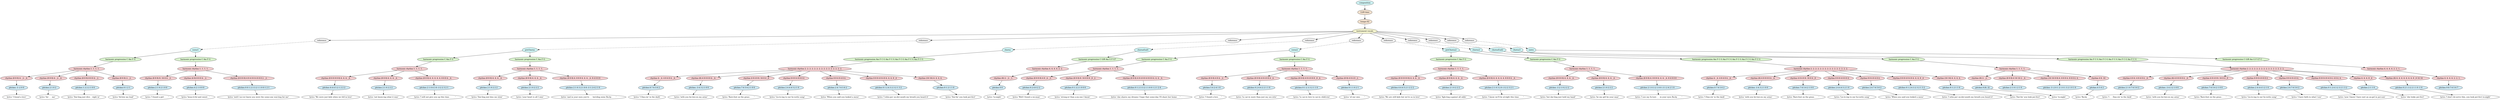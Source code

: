 digraph compositionModel {
    graph [ordering="out"];
    n0 [fillcolor="#cef2f3",style="filled",label="composition"];
    n1 [fillcolor="#f3e1ce",style="filled",label="12/8 time"];
    n0 -> n1;
    n2 [fillcolor="#f3e1ce",style="filled",label="tempo 62"];
    n1 -> n2;
    n3 [fillcolor="#f3f3ce",style="filled",label="instrument vocals"];
    n2 -> n3;
    n4 [fillcolor="#f0f0f0",style="filled",label="reference"];
    n3 -> n4;
    n5 [fillcolor="#f0f0f0",style="filled",label="reference"];
    n3 -> n5;
    n6 [fillcolor="#f0f0f0",style="filled",label="reference"];
    n3 -> n6;
    n7 [fillcolor="#f0f0f0",style="filled",label="reference"];
    n3 -> n7;
    n8 [fillcolor="#f0f0f0",style="filled",label="reference"];
    n3 -> n8;
    n9 [fillcolor="#f0f0f0",style="filled",label="reference"];
    n3 -> n9;
    n10 [fillcolor="#f0f0f0",style="filled",label="reference"];
    n3 -> n10;
    n11 [fillcolor="#f0f0f0",style="filled",label="reference"];
    n3 -> n11;
    n12 [fillcolor="#f0f0f0",style="filled",label="reference"];
    n3 -> n12;
    n13 [fillcolor="#f0f0f0",style="filled",label="reference"];
    n3 -> n13;
    n14 [fillcolor="#cef2f3",style="filled",label="verse1"];
    n15 [fillcolor="#daf3ce",style="filled",label="harmonic progression C Am F G"];
    n14 -> n15;
    n16 [fillcolor="#f3ced0",style="filled",label="harmonic rhythm 1. 1. 1. 1."];
    n15 -> n16;
    n17 [fillcolor="#f3ced0",style="filled",label="rhythm (8 8 8) 4. _2. _4."];
    n16 -> n17;
    n18 [fillcolor="#cee8f3",style="filled",label="pitches -3 -2 0 0"];
    n17 -> n18;
    n19 [fillcolor="white",style="filled",label="lyrics 'I found a love'"];
    n18 -> n19;
    n20 [fillcolor="#f3ced0",style="filled",label="rhythm (8 8 8) 4. _2. _4."];
    n16 -> n20;
    n21 [fillcolor="#cee8f3",style="filled",label="pitches 2 1 0 2"];
    n20 -> n21;
    n22 [fillcolor="white",style="filled",label="lyrics 'for _ _ me'"];
    n21 -> n22;
    n23 [fillcolor="#f3ced0",style="filled",label="rhythm (8 8 8) 8 8 8 4. _2."];
    n16 -> n23;
    n24 [fillcolor="#cee8f3",style="filled",label="pitches 1 2 2 2 1 0 0"];
    n23 -> n24;
    n25 [fillcolor="white",style="filled",label="lyrics 'Dar-ling just dive _ right in'"];
    n24 -> n25;
    n26 [fillcolor="#f3ced0",style="filled",label="rhythm (8 8 8) 2. _2."];
    n16 -> n26;
    n27 [fillcolor="#cee8f3",style="filled",label="pitches 0 1 2 1"];
    n26 -> n27;
    n28 [fillcolor="white",style="filled",label="lyrics 'fol-low my lead'"];
    n27 -> n28;
    n29 [fillcolor="#daf3ce",style="filled",label="harmonic progression C Am F G"];
    n14 -> n29;
    n30 [fillcolor="#f3ced0",style="filled",label="harmonic rhythm 1. 1. 1. 1."];
    n29 -> n30;
    n31 [fillcolor="#f3ced0",style="filled",label="rhythm (8 8 8) 8. 16 8 4. _2."];
    n30 -> n31;
    n32 [fillcolor="#cee8f3",style="filled",label="pitches 2 1 0 2 1 0 0"];
    n31 -> n32;
    n33 [fillcolor="white",style="filled",label="lyrics 'I found a girl _ _ _'"];
    n32 -> n33;
    n34 [fillcolor="#f3ced0",style="filled",label="rhythm (4 8) 8 8 8 4. _2."];
    n30 -> n34;
    n35 [fillcolor="#cee8f3",style="filled",label="pitches 4 2 1 0 0 0"];
    n34 -> n35;
    n36 [fillcolor="white",style="filled",label="lyrics 'beau-ti-ful and sweet _'"];
    n35 -> n36;
    n37 [fillcolor="#f3ced0",style="filled",label="rhythm (8 8 8 8) 4 8 4 8 8 4 8 8 8 2. _2."];
    n30 -> n37;
    n38 [fillcolor="#cee8f3",style="filled",label="pitches 0 0 1 2 3 3 2 1 1 0 0 1 2 1"];
    n37 -> n38;
    n39 [fillcolor="white",style="filled",label="lyrics 'well I ne-ver knew you were the some-one wai-ting for me'"];
    n38 -> n39;
    n40 [fillcolor="#cef2f3",style="filled",label="preChorus"];
    n41 [fillcolor="#daf3ce",style="filled",label="harmonic progression C Am F G"];
    n40 -> n41;
    n42 [fillcolor="#f3ced0",style="filled",label="harmonic rhythm 1. 1. 1. 1."];
    n41 -> n42;
    n43 [fillcolor="#f3ced0",style="filled",label="rhythm (8 8 8 8 8 8) 4. 4. 4. _4."];
    n42 -> n43;
    n44 [fillcolor="#cee8f3",style="filled",label="pitches 4 4 4 5 2 1 2 2 2"];
    n43 -> n44;
    n45 [fillcolor="white",style="filled",label="lyrics 'We were just kids when we fell in love'"];
    n44 -> n45;
    n46 [fillcolor="#f3ced0",style="filled",label="rhythm (8 8 8) 4. 4. 4. _4."];
    n42 -> n46;
    n47 [fillcolor="#cee8f3",style="filled",label="pitches 2 1 0 2 2 2"];
    n46 -> n47;
    n48 [fillcolor="white",style="filled",label="lyrics 'not know-ing what it was'"];
    n47 -> n48;
    n49 [fillcolor="#f3ced0",style="filled",label="rhythm (8 8 8) 4. 4. 4. 4. 4. 8 8 8 4. _4."];
    n42 -> n49;
    n50 [fillcolor="#cee8f3",style="filled",label="pitches 2 1 0 4 3 0 -3 2 2 3 2 1"];
    n49 -> n50;
    n51 [fillcolor="white",style="filled",label="lyrics 'I will not give you up this time _ _ _ _'"];
    n50 -> n51;
    n52 [fillcolor="#daf3ce",style="filled",label="harmonic progression C Am F G"];
    n40 -> n52;
    n53 [fillcolor="#f3ced0",style="filled",label="harmonic rhythm 1. 1. 1. 1."];
    n52 -> n53;
    n54 [fillcolor="#f3ced0",style="filled",label="rhythm (8 8 8) 4. 4. 4. _4."];
    n53 -> n54;
    n55 [fillcolor="#cee8f3",style="filled",label="pitches 2 1 0 2 2 2"];
    n54 -> n55;
    n56 [fillcolor="white",style="filled",label="lyrics 'Dar-ling just kiss me slow'"];
    n55 -> n56;
    n57 [fillcolor="#f3ced0",style="filled",label="rhythm (8 8 8) 4. 4. 4. _4."];
    n53 -> n57;
    n58 [fillcolor="#cee8f3",style="filled",label="pitches 2 1 0 2 2 2"];
    n57 -> n58;
    n59 [fillcolor="white",style="filled",label="lyrics 'your heart is all I own'"];
    n58 -> n59;
    n60 [fillcolor="#f3ced0",style="filled",label="rhythm (8 8 8) 4. 8 8 8 4. 4. 4. _4. 8 4 8 8 8"];
    n53 -> n60;
    n61 [fillcolor="#cee8f3",style="filled",label="pitches 2 1 0 3 2 1 0 0 -3 1 2 4 2 1 0"];
    n60 -> n61;
    n62 [fillcolor="white",style="filled",label="lyrics 'and in your eyes you're _ _ hol-ding mine Ba-by _ _ _'"];
    n61 -> n62;
    n63 [fillcolor="#cef2f3",style="filled",label="chorus"];
    n64 [fillcolor="#daf3ce",style="filled",label="harmonic progression Am F C G Am F C G Am F C G Am F C G Am F C G"];
    n63 -> n64;
    n65 [fillcolor="#f3ced0",style="filled",label="harmonic rhythm 2. 2. 2. 2. 2. 2. 2. 2. 2. 2. 2. 2. 2. 2. 2. 2."];
    n64 -> n65;
    n66 [fillcolor="#f3ced0",style="filled",label="rhythm 4. _4. 4 8 4 8 4. _4."];
    n65 -> n66;
    n67 [fillcolor="#cee8f3",style="filled",label="pitches 0 7 6 5 6 2"];
    n66 -> n67;
    n68 [fillcolor="white",style="filled",label="lyrics 'I Dan-cin' in the dark'"];
    n67 -> n68;
    n69 [fillcolor="#f3ced0",style="filled",label="rhythm (8) 4 8 8 8 8 4. _4."];
    n65 -> n69;
    n70 [fillcolor="#cee8f3",style="filled",label="pitches -3 4 3 2 1 0 0"];
    n69 -> n70;
    n71 [fillcolor="white",style="filled",label="lyrics 'with you be-twe-en my arms'"];
    n70 -> n71;
    n72 [fillcolor="#f3ced0",style="filled",label="rhythm 4 8 4 8 8. 16 8 4 _8"];
    n65 -> n72;
    n73 [fillcolor="#cee8f3",style="filled",label="pitches 7 6 5 6 2 1 0 0"];
    n72 -> n73;
    n74 [fillcolor="white",style="filled",label="lyrics 'Bare-foot on the grass _ _ _'"];
    n73 -> n74;
    n75 [fillcolor="#f3ced0",style="filled",label="rhythm 8 8 8 4 8 8 8 4"];
    n65 -> n75;
    n76 [fillcolor="#cee8f3",style="filled",label="pitches 2 4 4 4 5 2 1 0"];
    n75 -> n76;
    n77 [fillcolor="white",style="filled",label="lyrics 'Lis-te-ing to our fa-vorite song'"];
    n76 -> n77;
    n78 [fillcolor="#f3ced0",style="filled",label="rhythm 8 8 4 8 4 8 4."];
    n65 -> n78;
    n79 [fillcolor="#cee8f3",style="filled",label="pitches 2 4 7 6 5 6 2"];
    n78 -> n79;
    n80 [fillcolor="white",style="filled",label="lyrics 'When you said you looked a mess'"];
    n79 -> n80;
    n81 [fillcolor="#f3ced0",style="filled",label="rhythm 8 8 8 4 8 4 8 4. 4. 4. 8 _4"];
    n65 -> n81;
    n82 [fillcolor="#cee8f3",style="filled",label="pitches 0 1 2 4 3 2 3 2 1 3 2"];
    n81 -> n82;
    n83 [fillcolor="white",style="filled",label="lyrics 'I whis-per un-der-neath my breath you heard it'"];
    n82 -> n83;
    n84 [fillcolor="#f3ced0",style="filled",label="rhythm (16 16) 4. 4. 4. 4."];
    n65 -> n84;
    n85 [fillcolor="#cee8f3",style="filled",label="pitches 0 1 2 1 1 0"];
    n84 -> n85;
    n86 [fillcolor="white",style="filled",label="lyrics 'Dar-lin' you look per-fect'"];
    n85 -> n86;
    n87 [fillcolor="#cef2f3",style="filled",label="chorusEnd1"];
    n88 [fillcolor="#daf3ce",style="filled",label="harmonic progression C G/B Am G F G7"];
    n87 -> n88;
    n89 [fillcolor="#f3ced0",style="filled",label="harmonic rhythm 4. 4. 4. 4. 2. 2."];
    n88 -> n89;
    n90 [fillcolor="#f3ced0",style="filled",label="rhythm (8) 2. _2. _1."];
    n89 -> n90;
    n91 [fillcolor="#cee8f3",style="filled",label="pitches 0 0"];
    n90 -> n91;
    n92 [fillcolor="white",style="filled",label="lyrics 'to-night'"];
    n91 -> n92;
    n93 [fillcolor="#cef2f3",style="filled",label="verse2"];
    n94 [fillcolor="#daf3ce",style="filled",label="harmonic progression C Am F G"];
    n93 -> n94;
    n95 [fillcolor="#f3ced0",style="filled",label="harmonic rhythm 1. 1. 1. 1."];
    n94 -> n95;
    n96 [fillcolor="#f3ced0",style="filled",label="rhythm (8 8 8 8) 4 8 _4. _2."];
    n95 -> n96;
    n97 [fillcolor="#cee8f3",style="filled",label="pitches 0 2 4 0 2 2"];
    n96 -> n97;
    n98 [fillcolor="white",style="filled",label="lyrics 'Well I found a wo-man'"];
    n97 -> n98;
    n99 [fillcolor="#f3ced0",style="filled",label="rhythm (8 8 8) 8. 16 8 8 8 _8 _2."];
    n95 -> n99;
    n100 [fillcolor="#cee8f3",style="filled",label="pitches 0 1 2 2 1 0 0 0"];
    n99 -> n100;
    n101 [fillcolor="white",style="filled",label="lyrics 'strong-er than a-ny-one I know'"];
    n100 -> n101;
    n102 [fillcolor="#f3ced0",style="filled",label="rhythm (8 8 8) 4 8 4 8 8 4 8 8 8 4. 4. 4. _4."];
    n95 -> n102;
    n103 [fillcolor="#cee8f3",style="filled",label="pitches 0 1 2 3 3 2 1 1 0 0 1 2 1 2 4"];
    n102 -> n103;
    n104 [fillcolor="white",style="filled",label="lyrics 'she shares my dreams I hope that some-day I'll share her home _ _'"];
    n103 -> n104;
    n105 [fillcolor="#daf3ce",style="filled",label="harmonic progression C Am F G"];
    n93 -> n105;
    n106 [fillcolor="#f3ced0",style="filled",label="harmonic rhythm 1. 1. 1. 1."];
    n105 -> n106;
    n107 [fillcolor="#f3ced0",style="filled",label="rhythm (8 8 8) 4 8 4. _2."];
    n106 -> n107;
    n108 [fillcolor="#cee8f3",style="filled",label="pitches 5 4 2 4 1 0"];
    n107 -> n108;
    n109 [fillcolor="white",style="filled",label="lyrics 'I found a love _ _'"];
    n108 -> n109;
    n110 [fillcolor="#f3ced0",style="filled",label="rhythm (8 8 8) 4 8 4 8 8 4 _4."];
    n106 -> n110;
    n111 [fillcolor="#cee8f3",style="filled",label="pitches 0 2 4 4 2 2 1 1 0"];
    n110 -> n111;
    n112 [fillcolor="white",style="filled",label="lyrics 'to car-ry more than just my sec-rets'"];
    n111 -> n112;
    n113 [fillcolor="#f3ced0",style="filled",label="rhythm (8 8 8) 4 8 4 8 8 8 _8 _4."];
    n106 -> n113;
    n114 [fillcolor="#cee8f3",style="filled",label="pitches 0 1 2 3 3 2 1 1 0"];
    n113 -> n114;
    n115 [fillcolor="white",style="filled",label="lyrics 'to car-ry love to car-ry child-ren'"];
    n114 -> n115;
    n116 [fillcolor="#f3ced0",style="filled",label="rhythm (8 8) 4 8 4 8 _2."];
    n106 -> n116;
    n117 [fillcolor="#cee8f3",style="filled",label="pitches 0 1 1 0 2 1"];
    n116 -> n117;
    n118 [fillcolor="white",style="filled",label="lyrics 'of our own _ _ _'"];
    n117 -> n118;
    n119 [fillcolor="#cef2f3",style="filled",label="preChorus2"];
    n120 [fillcolor="#daf3ce",style="filled",label="harmonic progression C Am F G"];
    n119 -> n120;
    n121 [fillcolor="#f3ced0",style="filled",label="harmonic rhythm 1. 1. 1. 1."];
    n120 -> n121;
    n122 [fillcolor="#f3ced0",style="filled",label="rhythm (8 8 8 8 8 8) 4. 4. 4. _4."];
    n121 -> n122;
    n123 [fillcolor="#cee8f3",style="filled",label="pitches 4 4 4 5 2 1 2 2 2"];
    n122 -> n123;
    n124 [fillcolor="white",style="filled",label="lyrics 'We are still kids but we're so in love'"];
    n123 -> n124;
    n125 [fillcolor="#f3ced0",style="filled",label="rhythm (8 8 8) 4. 4. 4. _4."];
    n121 -> n125;
    n126 [fillcolor="#cee8f3",style="filled",label="pitches 2 1 0 2 2 2"];
    n125 -> n126;
    n127 [fillcolor="white",style="filled",label="lyrics 'figh-ting a-gainst all odds'"];
    n126 -> n127;
    n128 [fillcolor="#f3ced0",style="filled",label="rhythm (8 8 8) 4. 4. 4. 4. 4. 8 8 8 4. _4."];
    n121 -> n128;
    n129 [fillcolor="#cee8f3",style="filled",label="pitches 2 1 0 3 2 0 -3 2 2 3 2 1"];
    n128 -> n129;
    n130 [fillcolor="white",style="filled",label="lyrics 'I know we'll be al-right this time _ _ _'"];
    n129 -> n130;
    n131 [fillcolor="#daf3ce",style="filled",label="harmonic progression C Am F G"];
    n119 -> n131;
    n132 [fillcolor="#f3ced0",style="filled",label="harmonic rhythm 1. 1. 1. 1."];
    n131 -> n132;
    n133 [fillcolor="#f3ced0",style="filled",label="rhythm (8 8 8 8) 4. 4. 4. _4."];
    n132 -> n133;
    n134 [fillcolor="#cee8f3",style="filled",label="pitches -3 2 1 0 2 2 2"];
    n133 -> n134;
    n135 [fillcolor="white",style="filled",label="lyrics 'but dar-ling just hold my hand'"];
    n134 -> n135;
    n136 [fillcolor="#f3ced0",style="filled",label="rhythm (8 8 8) 4. 4. 4. _4."];
    n132 -> n136;
    n137 [fillcolor="#cee8f3",style="filled",label="pitches 2 1 0 2 2 2"];
    n136 -> n137;
    n138 [fillcolor="white",style="filled",label="lyrics 'be my girl be your man'"];
    n137 -> n138;
    n139 [fillcolor="#f3ced0",style="filled",label="rhythm (8 8 8) 4. 8 8 8 4. 4. 4. _4. 8 4 8 8 8"];
    n132 -> n139;
    n140 [fillcolor="#cee8f3",style="filled",label="pitches 2 1 0 3 2 1 0 0 -3 1 2 4 2 1 0"];
    n139 -> n140;
    n141 [fillcolor="white",style="filled",label="lyrics 'I see my fu-ture _ _ in your eyes Ba-by _ _ _'"];
    n140 -> n141;
    n142 [fillcolor="#cef2f3",style="filled",label="chorus2"];
    n143 [fillcolor="#daf3ce",style="filled",label="harmonic progression Am F C G Am F C G Am F C G Am F C G Am F C G"];
    n142 -> n143;
    n144 [fillcolor="#f3ced0",style="filled",label="harmonic rhythm 2. 2. 2. 2. 2. 2. 2. 2. 2. 2. 2. 2. 2. 2. 2. 2."];
    n143 -> n144;
    n145 [fillcolor="#f3ced0",style="filled",label="rhythm 4. _4. 4 8 4 8 4. _4."];
    n144 -> n145;
    n146 [fillcolor="#cee8f3",style="filled",label="pitches 0 7 6 5 6 2"];
    n145 -> n146;
    n147 [fillcolor="white",style="filled",label="lyrics 'I Dan-cin' in the dark'"];
    n146 -> n147;
    n148 [fillcolor="#f3ced0",style="filled",label="rhythm (8) 4 8 8 8 8 4. _4."];
    n144 -> n148;
    n149 [fillcolor="#cee8f3",style="filled",label="pitches -3 4 3 2 1 0 0"];
    n148 -> n149;
    n150 [fillcolor="white",style="filled",label="lyrics 'with you be-twe-en my arms'"];
    n149 -> n150;
    n151 [fillcolor="#f3ced0",style="filled",label="rhythm 4 8 4 8 8. 16 8 4 _8"];
    n144 -> n151;
    n152 [fillcolor="#cee8f3",style="filled",label="pitches 7 6 5 6 2 1 0 0"];
    n151 -> n152;
    n153 [fillcolor="white",style="filled",label="lyrics 'Bare-foot on the grass _ _ _'"];
    n152 -> n153;
    n154 [fillcolor="#f3ced0",style="filled",label="rhythm 8 8 8 4 8 8 8 4"];
    n144 -> n154;
    n155 [fillcolor="#cee8f3",style="filled",label="pitches 2 4 4 4 5 2 1 0"];
    n154 -> n155;
    n156 [fillcolor="white",style="filled",label="lyrics 'Lis-te-ing to our fa-vorite song'"];
    n155 -> n156;
    n157 [fillcolor="#f3ced0",style="filled",label="rhythm 8 8 4 8 4 8 4."];
    n144 -> n157;
    n158 [fillcolor="#cee8f3",style="filled",label="pitches 2 4 7 6 5 6 2"];
    n157 -> n158;
    n159 [fillcolor="white",style="filled",label="lyrics 'When you said you looked a mess'"];
    n158 -> n159;
    n160 [fillcolor="#f3ced0",style="filled",label="rhythm 8 8 8 4 8 4 8 4. 4. 4. 8 _4"];
    n144 -> n160;
    n161 [fillcolor="#cee8f3",style="filled",label="pitches 0 1 2 4 3 2 3 2 1 3 2"];
    n160 -> n161;
    n162 [fillcolor="white",style="filled",label="lyrics 'I whis-per un-der-neath my breath you heard it'"];
    n161 -> n162;
    n163 [fillcolor="#f3ced0",style="filled",label="rhythm (16 16) 4. 4. 4. 4."];
    n144 -> n163;
    n164 [fillcolor="#cee8f3",style="filled",label="pitches 0 1 2 1 1 0"];
    n163 -> n164;
    n165 [fillcolor="white",style="filled",label="lyrics 'Dar-lin' you look per-fect'"];
    n164 -> n165;
    n166 [fillcolor="#cef2f3",style="filled",label="chorusEnd2"];
    n167 [fillcolor="#daf3ce",style="filled",label="harmonic progression C Am F G"];
    n166 -> n167;
    n168 [fillcolor="#f3ced0",style="filled",label="harmonic rhythm 1. 1. 1. 1."];
    n167 -> n168;
    n169 [fillcolor="#f3ced0",style="filled",label="rhythm (8) 2. _2."];
    n168 -> n169;
    n170 [fillcolor="#cee8f3",style="filled",label="pitches 0 [0, 2]"];
    n169 -> n170;
    n171 [fillcolor="white",style="filled",label="lyrics 'to-night'"];
    n170 -> n171;
    n172 [fillcolor="#f3ced0",style="filled",label="rhythm (8 8 8) 4 16 16 2. _4."];
    n168 -> n172;
    n173 [fillcolor="#cee8f3",style="filled",label="pitches 2 1 0 1 2 1 0"];
    n172 -> n173;
    n174 [fillcolor="#f3ced0",style="filled",label="rhythm (16 16 8 8) 4. 8 8 8 4. 8 8 8 4. 4."];
    n168 -> n174;
    n175 [fillcolor="#cee8f3",style="filled",label="pitches -3 -2 0 1 2 1 0 1 3 2 1 0 1 0"];
    n174 -> n175;
    n176 [fillcolor="#f3ced0",style="filled",label="rhythm 4 8. 16"];
    n168 -> n176;
    n177 [fillcolor="#cee8f3",style="filled",label="pitches 4 5 4 2"];
    n176 -> n177;
    n178 [fillcolor="white",style="filled",label="lyrics 'Ba-by _ _'"];
    n177 -> n178;
    n179 [fillcolor="#cef2f3",style="filled",label="chorus3"];
    n180 [fillcolor="#daf3ce",style="filled",label="harmonic progression Am F C G Am F C G Am F C G Am F C G Am F C G"];
    n179 -> n180;
    n181 [fillcolor="#f3ced0",style="filled",label="harmonic rhythm 2. 2. 2. 2. 2. 2. 2. 2. 2. 2. 2. 2. 2. 2. 2. 2."];
    n180 -> n181;
    n182 [fillcolor="#f3ced0",style="filled",label="rhythm 4 8 4. 4 8 4 8 4. _4."];
    n181 -> n182;
    n183 [fillcolor="#cee8f3",style="filled",label="pitches 2 1 0 7 6 5 6 2"];
    n182 -> n183;
    n184 [fillcolor="white",style="filled",label="lyrics 'I _ _ Dan-cin' in the dark'"];
    n183 -> n184;
    n185 [fillcolor="#f3ced0",style="filled",label="rhythm (8) 4 8 8 8 8 4. _4."];
    n181 -> n185;
    n186 [fillcolor="#cee8f3",style="filled",label="pitches -3 4 3 2 1 0 0"];
    n185 -> n186;
    n187 [fillcolor="white",style="filled",label="lyrics 'with you be-twe-en my arms'"];
    n186 -> n187;
    n188 [fillcolor="#f3ced0",style="filled",label="rhythm 4 8 4 8 8. 16 8 4 _8"];
    n181 -> n188;
    n189 [fillcolor="#cee8f3",style="filled",label="pitches 7 6 5 6 2 1 0 0"];
    n188 -> n189;
    n190 [fillcolor="white",style="filled",label="lyrics 'Bare-foot on the grass _ _ _'"];
    n189 -> n190;
    n191 [fillcolor="#f3ced0",style="filled",label="rhythm 8 8 8 4 8 8 8 4"];
    n181 -> n191;
    n192 [fillcolor="#cee8f3",style="filled",label="pitches 2 4 4 4 5 2 1 0"];
    n191 -> n192;
    n193 [fillcolor="white",style="filled",label="lyrics 'Lis-te-ing to our fa-vorite song'"];
    n192 -> n193;
    n194 [fillcolor="#f3ced0",style="filled",label="rhythm 8 8 4 8 4 8 4."];
    n181 -> n194;
    n195 [fillcolor="#cee8f3",style="filled",label="pitches 2 4 7 6 5 6 2"];
    n194 -> n195;
    n196 [fillcolor="white",style="filled",label="lyrics 'I have faith in what I see'"];
    n195 -> n196;
    n197 [fillcolor="#f3ced0",style="filled",label="rhythm 8 8 8 4 8 4 8 4. 4 8 4. 4."];
    n181 -> n197;
    n198 [fillcolor="#cee8f3",style="filled",label="pitches 0 1 2 4 3 2 3 2 1 3 2"];
    n197 -> n198;
    n199 [fillcolor="white",style="filled",label="lyrics 'now I know I have met an an-gel in per-son'"];
    n198 -> n199;
    n200 [fillcolor="#f3ced0",style="filled",label="rhythm 4. 4. 4. 8 _4"];
    n181 -> n200;
    n201 [fillcolor="#cee8f3",style="filled",label="pitches 2 1 1 0"];
    n200 -> n201;
    n202 [fillcolor="white",style="filled",label="lyrics 'she looks per-fect'"];
    n201 -> n202;
    n203 [fillcolor="#f3ced0",style="filled",label="rhythm (8) 4. 4. 4. 4. 4. 4. 4. 8 _8 16 16"];
    n181 -> n203;
    n204 [fillcolor="#cee8f3",style="filled",label="pitches 0 2 1 3 2 2 1 1 0 -1 0"];
    n203 -> n204;
    n205 [fillcolor="white",style="filled",label="lyrics 'I don't de-serve this, you look per-fect to-night'"];
    n204 -> n205;
    n206 [fillcolor="#cef2f3",style="filled",label="outro"];
    n207 [fillcolor="#daf3ce",style="filled",label="harmonic progression C G/B Am G F G7 C"];
    n206 -> n207;
    n208 [fillcolor="#f3ced0",style="filled",label="harmonic rhythm 4. 4. 4. 4. 2. 2. 1."];
    n207 -> n208;
    n209 [fillcolor="#f3ced0",style="filled",label="rhythm 4. 4. 4. 4. 2. 2. 1."];
    n208 -> n209;
    n210 [fillcolor="#cee8f3",style="filled",label="pitches 9 8 7 6 5 6 7"];
    n209 -> n210;
    n4 -> n14 [style="dashed"];
    n5 -> n40 [style="dashed"];
    n6 -> n63 [style="dashed"];
    n7 -> n87 [style="dashed"];
    n8 -> n93 [style="dashed"];
    n9 -> n119 [style="dashed"];
    n10 -> n142 [style="dashed"];
    n11 -> n166 [style="dashed"];
    n12 -> n179 [style="dashed"];
    n13 -> n206 [style="dashed"];
}